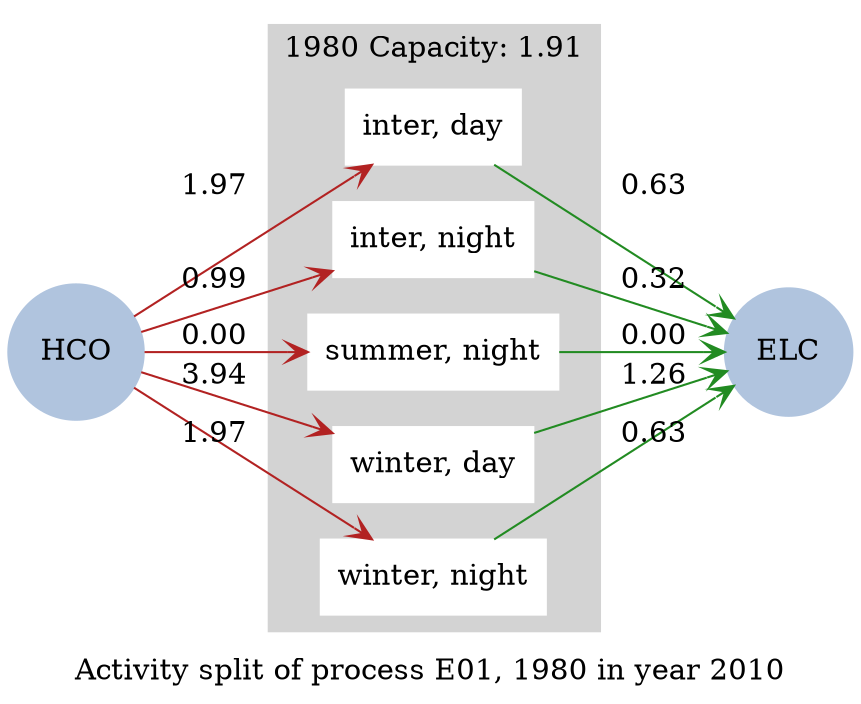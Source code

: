 strict digraph model {
	label = "Activity split of process E01, 1980 in year 2010" ;

	compound    = "True" ;
	concentrate = "True";
	rankdir     = "LR" ;
	splines     = "False" ;

	node [ style="filled" ] ;
	edge [ arrowhead="vee" ] ;

	subgraph cluster_slices {
		label = "1980 Capacity: 1.91" ;

		color = "lightgrey" ;
		rank  = "same" ;
		style = "filled" ;

		node [ color="white", shape="box" ] ;

		"inter, day" ;
		"inter, night" ;
		"summer, night" ;
		"winter, day" ;
		"winter, night" ;
	}

	subgraph energy_carriers {
		node [
		  color     = "lightsteelblue",
		  fontcolor = "black",
		  shape     = "circle"
		] ;

		"ELC" [ href="../commodities/rc_ELC_2010.svg" ] ;
		"HCO" [ href="../commodities/rc_HCO_2010.svg" ] ;
	}

	subgraph inputs {
		edge [ color="firebrick" ] ;

		"HCO" -> "inter, day"    [ label="1.97" ] ;
		"HCO" -> "inter, night"  [ label="0.99" ] ;
		"HCO" -> "summer, night" [ label="0.00" ] ;
		"HCO" -> "winter, day"   [ label="3.94" ] ;
		"HCO" -> "winter, night" [ label="1.97" ] ;
	}

	subgraph outputs {
		edge [ color="forestgreen" ] ;

		"inter, day"    -> "ELC" [ label="0.63" ] ;
		"inter, night"  -> "ELC" [ label="0.32" ] ;
		"summer, night" -> "ELC" [ label="0.00" ] ;
		"winter, day"   -> "ELC" [ label="1.26" ] ;
		"winter, night" -> "ELC" [ label="0.63" ] ;
	}
}
